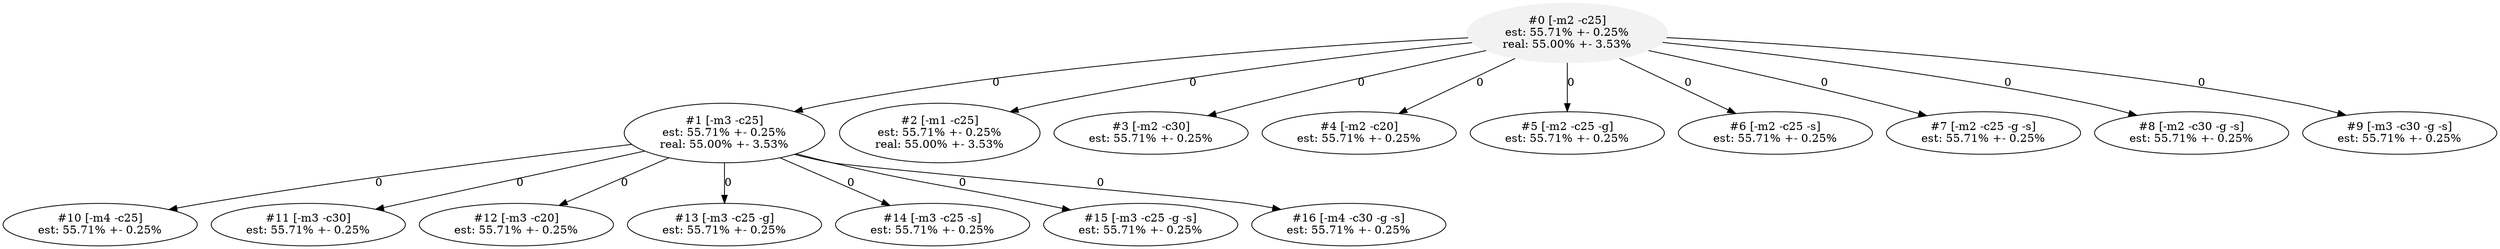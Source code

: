 /* Machine generated dot file */

digraph G { 

/*  node 0:  */
node_0 [label="#0 [-m2 -c25]\nest: 55.71% +- 0.25%\nreal: 55.00% +- 3.53%",style=filled,color=gray95]
node_0->node_1 [label="0"] 
node_0->node_2 [label="0"] 
node_0->node_3 [label="0"] 
node_0->node_4 [label="0"] 
node_0->node_5 [label="0"] 
node_0->node_6 [label="0"] 
node_0->node_7 [label="0"] 
node_0->node_8 [label="0"] 
node_0->node_9 [label="0"] 
/*  node 1:  */
node_1 [label="#1 [-m3 -c25]\nest: 55.71% +- 0.25%\nreal: 55.00% +- 3.53%"]
node_1->node_10 [label="0"] 
node_1->node_11 [label="0"] 
node_1->node_12 [label="0"] 
node_1->node_13 [label="0"] 
node_1->node_14 [label="0"] 
node_1->node_15 [label="0"] 
node_1->node_16 [label="0"] 
/*  node 2:  */
node_2 [label="#2 [-m1 -c25]\nest: 55.71% +- 0.25%\nreal: 55.00% +- 3.53%"]
/*  node 3:  */
node_3 [label="#3 [-m2 -c30]\nest: 55.71% +- 0.25%"]
/*  node 4:  */
node_4 [label="#4 [-m2 -c20]\nest: 55.71% +- 0.25%"]
/*  node 5:  */
node_5 [label="#5 [-m2 -c25 -g]\nest: 55.71% +- 0.25%"]
/*  node 6:  */
node_6 [label="#6 [-m2 -c25 -s]\nest: 55.71% +- 0.25%"]
/*  node 7:  */
node_7 [label="#7 [-m2 -c25 -g -s]\nest: 55.71% +- 0.25%"]
/*  node 8:  */
node_8 [label="#8 [-m2 -c30 -g -s]\nest: 55.71% +- 0.25%"]
/*  node 9:  */
node_9 [label="#9 [-m3 -c30 -g -s]\nest: 55.71% +- 0.25%"]
/*  node 10:  */
node_10 [label="#10 [-m4 -c25]\nest: 55.71% +- 0.25%"]
/*  node 11:  */
node_11 [label="#11 [-m3 -c30]\nest: 55.71% +- 0.25%"]
/*  node 12:  */
node_12 [label="#12 [-m3 -c20]\nest: 55.71% +- 0.25%"]
/*  node 13:  */
node_13 [label="#13 [-m3 -c25 -g]\nest: 55.71% +- 0.25%"]
/*  node 14:  */
node_14 [label="#14 [-m3 -c25 -s]\nest: 55.71% +- 0.25%"]
/*  node 15:  */
node_15 [label="#15 [-m3 -c25 -g -s]\nest: 55.71% +- 0.25%"]
/*  node 16:  */
node_16 [label="#16 [-m4 -c30 -g -s]\nest: 55.71% +- 0.25%"]
}
